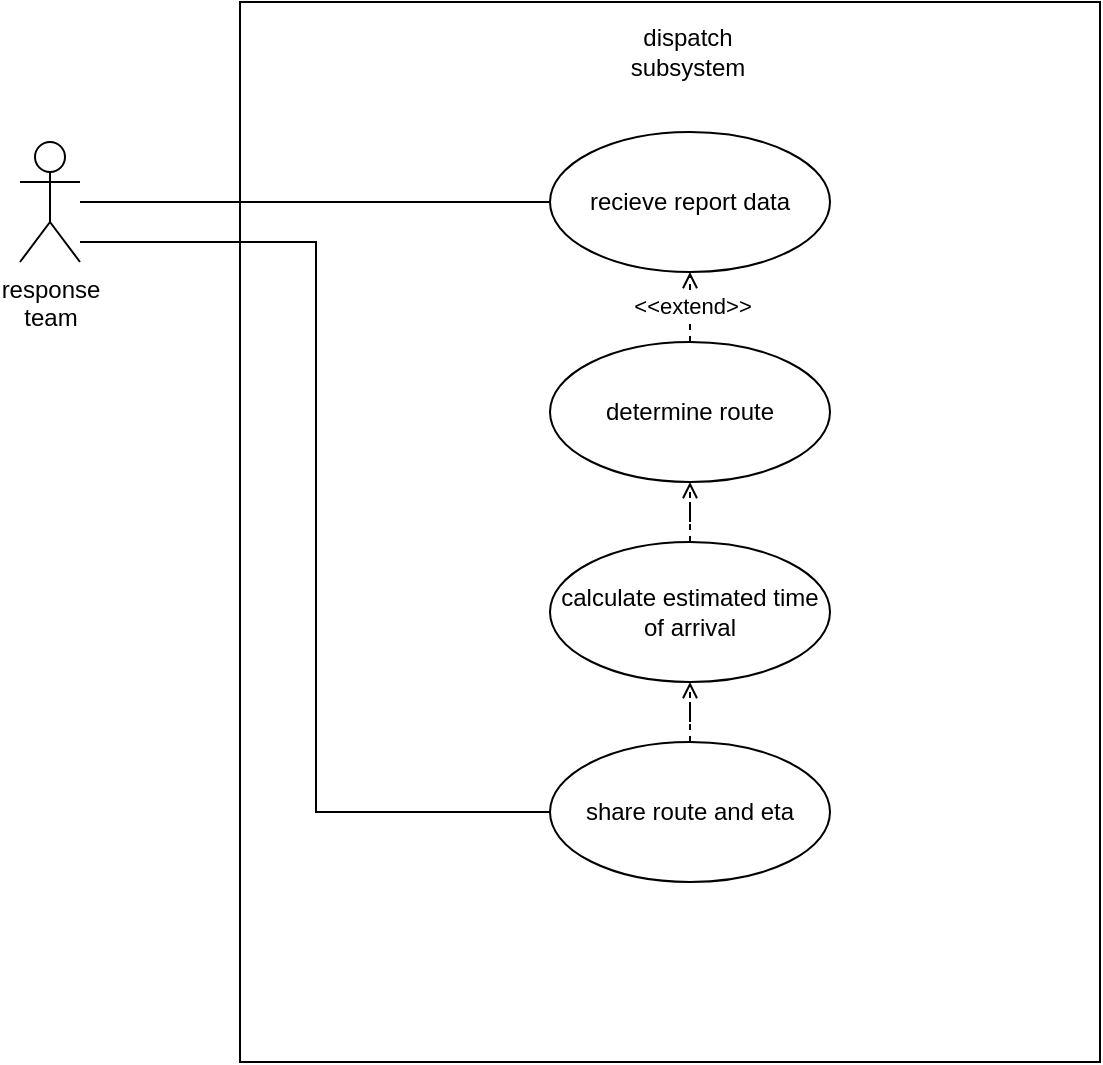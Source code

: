 <mxfile version="26.1.1">
  <diagram name="Page-1" id="GBmrLc-1x3tqJlqyjX2T">
    <mxGraphModel dx="1050" dy="558" grid="1" gridSize="10" guides="1" tooltips="1" connect="1" arrows="1" fold="1" page="1" pageScale="1" pageWidth="827" pageHeight="1169" math="0" shadow="0">
      <root>
        <mxCell id="0" />
        <mxCell id="1" parent="0" />
        <mxCell id="8ULpbYVx25zUqjwGH4Wz-1" value="" style="rounded=0;whiteSpace=wrap;html=1;" vertex="1" parent="1">
          <mxGeometry x="190" y="40" width="430" height="530" as="geometry" />
        </mxCell>
        <mxCell id="8ULpbYVx25zUqjwGH4Wz-2" value="&lt;div&gt;dispatch subsystem&lt;/div&gt;" style="text;html=1;align=center;verticalAlign=middle;whiteSpace=wrap;rounded=0;" vertex="1" parent="1">
          <mxGeometry x="384" y="50" width="60" height="30" as="geometry" />
        </mxCell>
        <mxCell id="8ULpbYVx25zUqjwGH4Wz-5" style="edgeStyle=orthogonalEdgeStyle;rounded=0;orthogonalLoop=1;jettySize=auto;html=1;entryX=0;entryY=0.5;entryDx=0;entryDy=0;endArrow=none;startFill=0;" edge="1" parent="1" source="8ULpbYVx25zUqjwGH4Wz-3" target="8ULpbYVx25zUqjwGH4Wz-4">
          <mxGeometry relative="1" as="geometry" />
        </mxCell>
        <mxCell id="8ULpbYVx25zUqjwGH4Wz-13" style="edgeStyle=orthogonalEdgeStyle;rounded=0;orthogonalLoop=1;jettySize=auto;html=1;entryX=0;entryY=0.5;entryDx=0;entryDy=0;endArrow=none;startFill=0;" edge="1" parent="1" source="8ULpbYVx25zUqjwGH4Wz-3" target="8ULpbYVx25zUqjwGH4Wz-11">
          <mxGeometry relative="1" as="geometry">
            <Array as="points">
              <mxPoint x="228" y="160" />
              <mxPoint x="228" y="445" />
            </Array>
          </mxGeometry>
        </mxCell>
        <mxCell id="8ULpbYVx25zUqjwGH4Wz-3" value="&lt;div&gt;response&lt;/div&gt;&lt;div&gt;team&lt;/div&gt;" style="shape=umlActor;verticalLabelPosition=bottom;verticalAlign=top;html=1;outlineConnect=0;" vertex="1" parent="1">
          <mxGeometry x="80" y="110" width="30" height="60" as="geometry" />
        </mxCell>
        <mxCell id="8ULpbYVx25zUqjwGH4Wz-4" value="recieve report data" style="ellipse;whiteSpace=wrap;html=1;" vertex="1" parent="1">
          <mxGeometry x="345" y="105" width="140" height="70" as="geometry" />
        </mxCell>
        <mxCell id="8ULpbYVx25zUqjwGH4Wz-7" value="" style="edgeStyle=orthogonalEdgeStyle;rounded=0;orthogonalLoop=1;jettySize=auto;html=1;endArrow=open;endFill=0;dashed=1;" edge="1" parent="1" source="8ULpbYVx25zUqjwGH4Wz-6" target="8ULpbYVx25zUqjwGH4Wz-4">
          <mxGeometry relative="1" as="geometry" />
        </mxCell>
        <mxCell id="8ULpbYVx25zUqjwGH4Wz-8" value="&amp;lt;&amp;lt;extend&amp;gt;&amp;gt;" style="edgeLabel;html=1;align=center;verticalAlign=middle;resizable=0;points=[];" vertex="1" connectable="0" parent="8ULpbYVx25zUqjwGH4Wz-7">
          <mxGeometry x="0.244" y="-1" relative="1" as="geometry">
            <mxPoint as="offset" />
          </mxGeometry>
        </mxCell>
        <mxCell id="8ULpbYVx25zUqjwGH4Wz-6" value="determine route" style="ellipse;whiteSpace=wrap;html=1;" vertex="1" parent="1">
          <mxGeometry x="345" y="210" width="140" height="70" as="geometry" />
        </mxCell>
        <mxCell id="8ULpbYVx25zUqjwGH4Wz-10" value="" style="edgeStyle=orthogonalEdgeStyle;rounded=0;orthogonalLoop=1;jettySize=auto;html=1;endArrow=open;endFill=0;dashed=1;" edge="1" parent="1" source="8ULpbYVx25zUqjwGH4Wz-9" target="8ULpbYVx25zUqjwGH4Wz-6">
          <mxGeometry relative="1" as="geometry" />
        </mxCell>
        <mxCell id="8ULpbYVx25zUqjwGH4Wz-9" value="calculate estimated time of arrival" style="ellipse;whiteSpace=wrap;html=1;" vertex="1" parent="1">
          <mxGeometry x="345" y="310" width="140" height="70" as="geometry" />
        </mxCell>
        <mxCell id="8ULpbYVx25zUqjwGH4Wz-12" value="" style="edgeStyle=orthogonalEdgeStyle;rounded=0;orthogonalLoop=1;jettySize=auto;html=1;endArrow=open;endFill=0;dashed=1;" edge="1" parent="1" source="8ULpbYVx25zUqjwGH4Wz-11" target="8ULpbYVx25zUqjwGH4Wz-9">
          <mxGeometry relative="1" as="geometry" />
        </mxCell>
        <mxCell id="8ULpbYVx25zUqjwGH4Wz-11" value="share route and eta" style="ellipse;whiteSpace=wrap;html=1;" vertex="1" parent="1">
          <mxGeometry x="345" y="410" width="140" height="70" as="geometry" />
        </mxCell>
      </root>
    </mxGraphModel>
  </diagram>
</mxfile>
